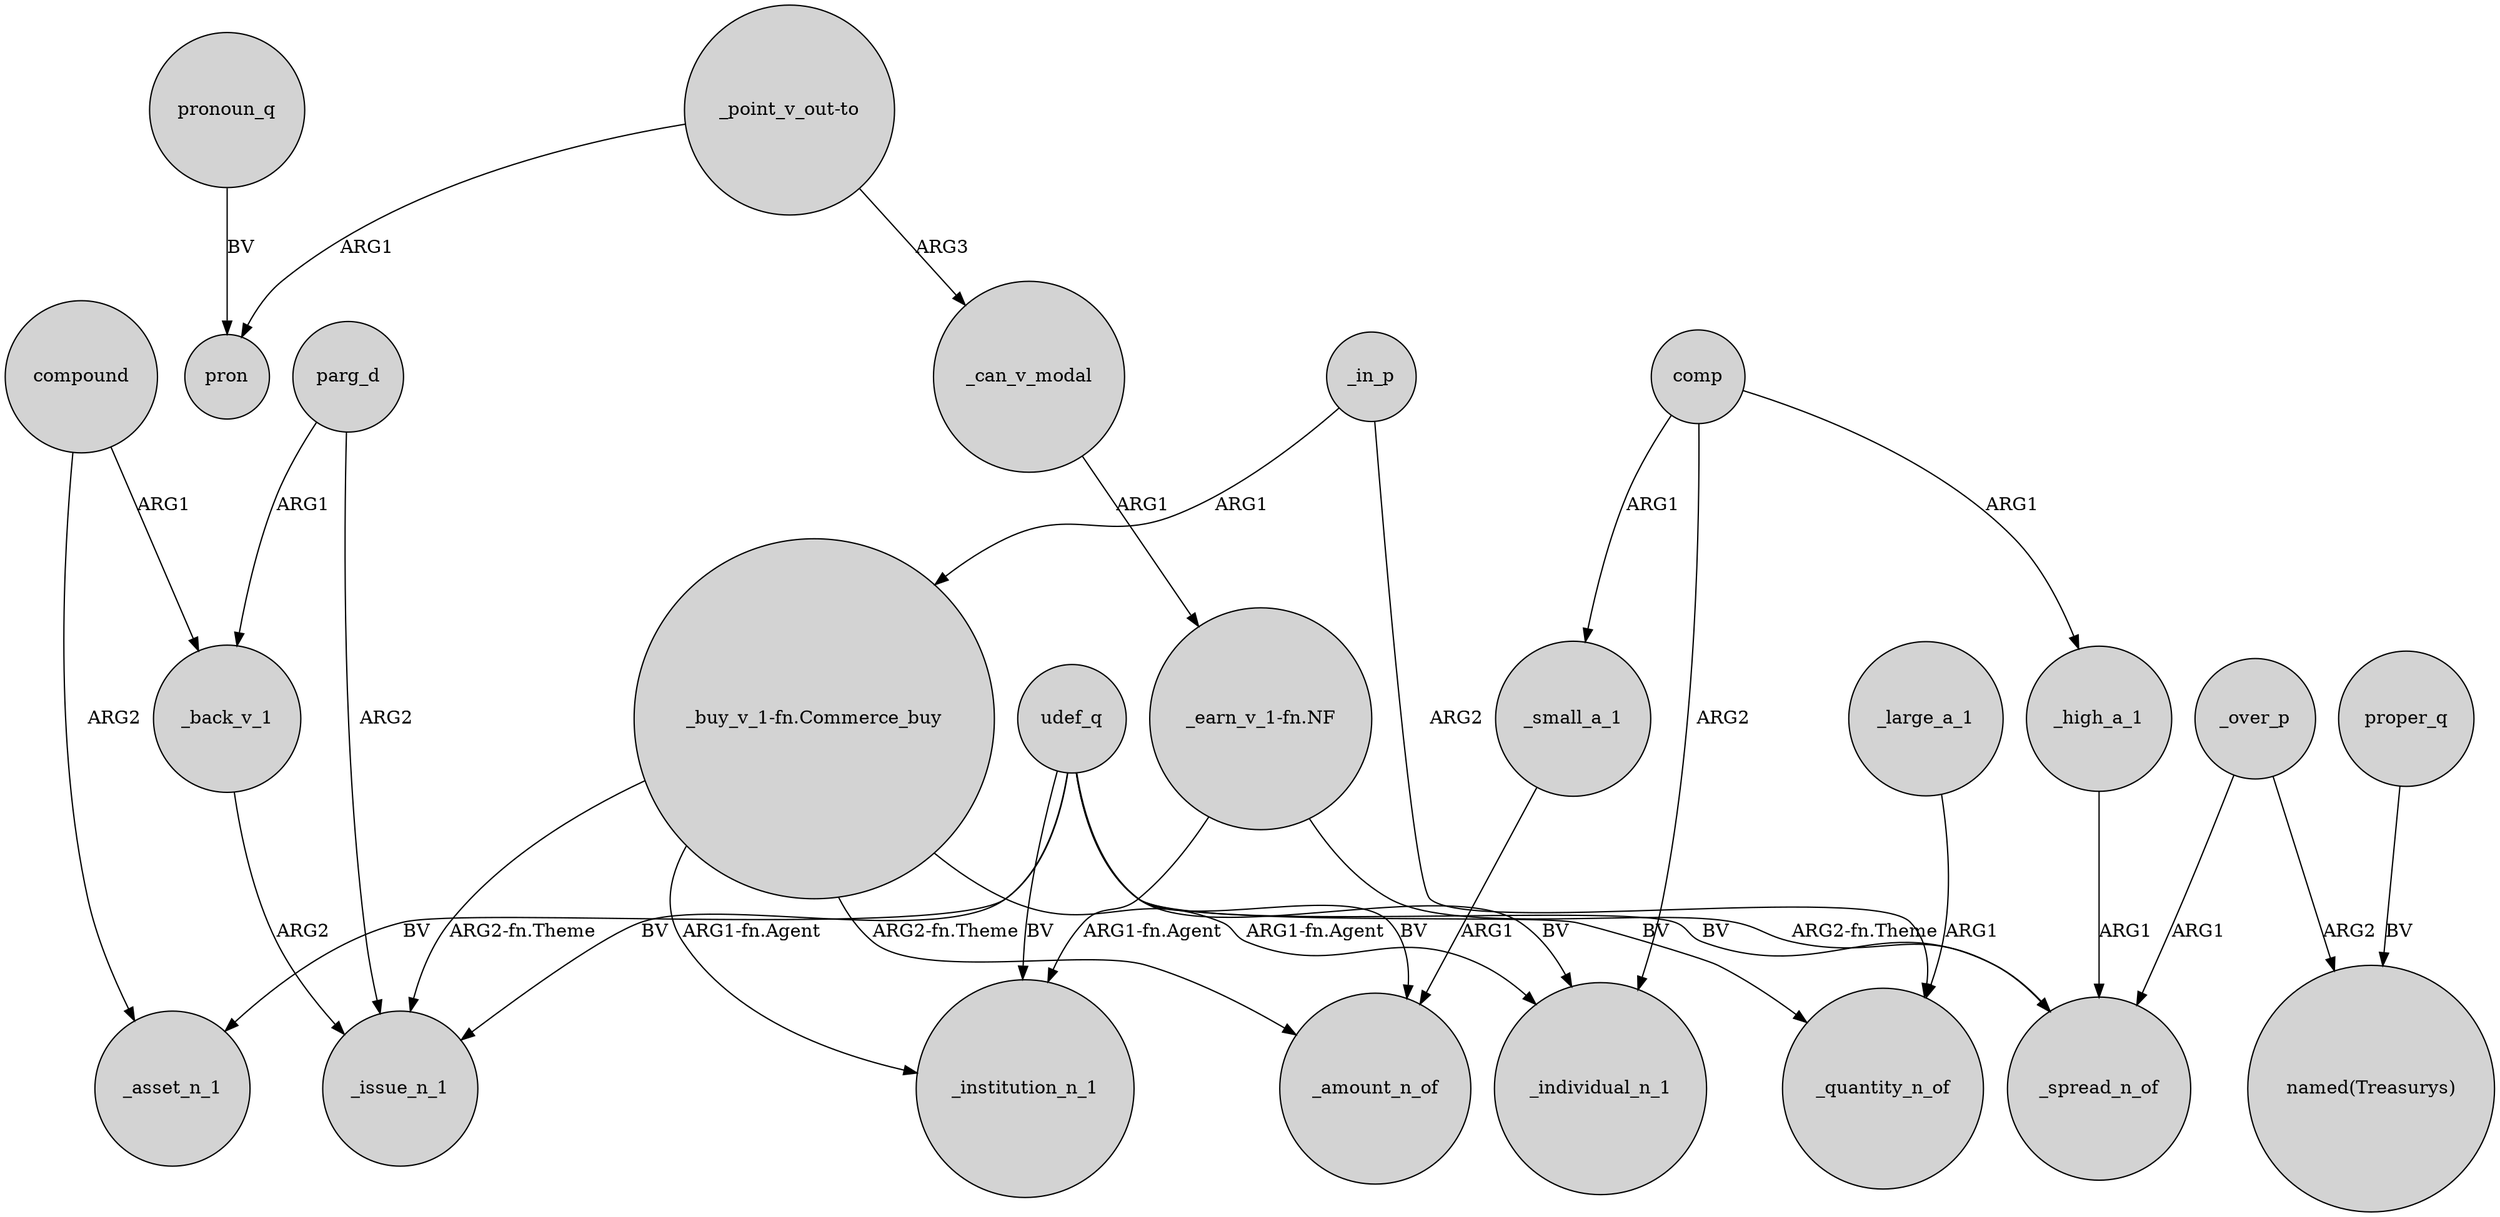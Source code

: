 digraph {
	node [shape=circle style=filled]
	"_point_v_out-to" -> _can_v_modal [label=ARG3]
	udef_q -> _amount_n_of [label=BV]
	_large_a_1 -> _quantity_n_of [label=ARG1]
	"_buy_v_1-fn.Commerce_buy" -> _issue_n_1 [label="ARG2-fn.Theme"]
	udef_q -> _spread_n_of [label=BV]
	"_buy_v_1-fn.Commerce_buy" -> _individual_n_1 [label="ARG1-fn.Agent"]
	_in_p -> "_buy_v_1-fn.Commerce_buy" [label=ARG1]
	comp -> _individual_n_1 [label=ARG2]
	_over_p -> _spread_n_of [label=ARG1]
	compound -> _back_v_1 [label=ARG1]
	comp -> _high_a_1 [label=ARG1]
	udef_q -> _individual_n_1 [label=BV]
	udef_q -> _asset_n_1 [label=BV]
	_can_v_modal -> "_earn_v_1-fn.NF" [label=ARG1]
	udef_q -> _institution_n_1 [label=BV]
	"_earn_v_1-fn.NF" -> _institution_n_1 [label="ARG1-fn.Agent"]
	"_earn_v_1-fn.NF" -> _spread_n_of [label="ARG2-fn.Theme"]
	pronoun_q -> pron [label=BV]
	"_buy_v_1-fn.Commerce_buy" -> _institution_n_1 [label="ARG1-fn.Agent"]
	comp -> _small_a_1 [label=ARG1]
	udef_q -> _quantity_n_of [label=BV]
	_in_p -> _quantity_n_of [label=ARG2]
	"_buy_v_1-fn.Commerce_buy" -> _amount_n_of [label="ARG2-fn.Theme"]
	udef_q -> _issue_n_1 [label=BV]
	parg_d -> _back_v_1 [label=ARG1]
	_over_p -> "named(Treasurys)" [label=ARG2]
	_small_a_1 -> _amount_n_of [label=ARG1]
	_back_v_1 -> _issue_n_1 [label=ARG2]
	parg_d -> _issue_n_1 [label=ARG2]
	_high_a_1 -> _spread_n_of [label=ARG1]
	"_point_v_out-to" -> pron [label=ARG1]
	compound -> _asset_n_1 [label=ARG2]
	proper_q -> "named(Treasurys)" [label=BV]
}
